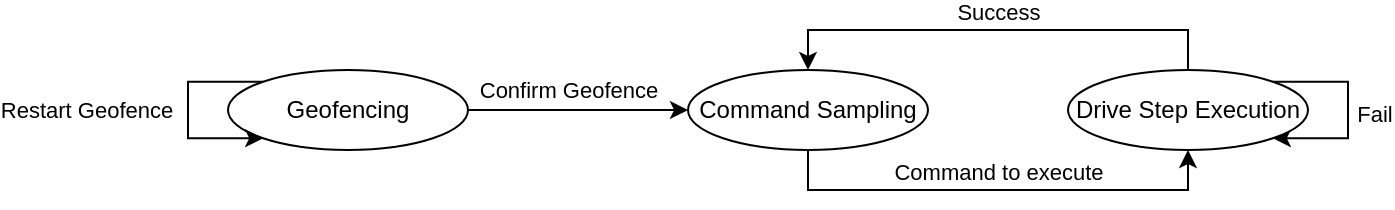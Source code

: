 <mxfile version="26.0.16">
  <diagram name="Page-1" id="0ihyMSV7bSP2zGypiDnQ">
    <mxGraphModel dx="1990" dy="635" grid="1" gridSize="10" guides="1" tooltips="1" connect="1" arrows="1" fold="1" page="1" pageScale="1" pageWidth="850" pageHeight="1100" math="0" shadow="0">
      <root>
        <mxCell id="0" />
        <mxCell id="1" parent="0" />
        <mxCell id="iq1faBZ0BVjFbw1H_K8d-19" style="edgeStyle=orthogonalEdgeStyle;rounded=0;orthogonalLoop=1;jettySize=auto;html=1;exitX=1;exitY=0.5;exitDx=0;exitDy=0;entryX=0;entryY=0.5;entryDx=0;entryDy=0;" edge="1" parent="1" source="iq1faBZ0BVjFbw1H_K8d-2" target="iq1faBZ0BVjFbw1H_K8d-3">
          <mxGeometry relative="1" as="geometry" />
        </mxCell>
        <mxCell id="iq1faBZ0BVjFbw1H_K8d-24" value="Confirm Geofence" style="edgeLabel;html=1;align=center;verticalAlign=middle;resizable=0;points=[];" vertex="1" connectable="0" parent="iq1faBZ0BVjFbw1H_K8d-19">
          <mxGeometry x="-0.151" y="1" relative="1" as="geometry">
            <mxPoint x="3" y="-9" as="offset" />
          </mxGeometry>
        </mxCell>
        <mxCell id="iq1faBZ0BVjFbw1H_K8d-2" value="Geofencing" style="ellipse;whiteSpace=wrap;html=1;" vertex="1" parent="1">
          <mxGeometry x="50" y="360" width="120" height="40" as="geometry" />
        </mxCell>
        <mxCell id="iq1faBZ0BVjFbw1H_K8d-21" style="edgeStyle=orthogonalEdgeStyle;rounded=0;orthogonalLoop=1;jettySize=auto;html=1;exitX=0.5;exitY=1;exitDx=0;exitDy=0;entryX=0.5;entryY=1;entryDx=0;entryDy=0;" edge="1" parent="1" source="iq1faBZ0BVjFbw1H_K8d-3" target="iq1faBZ0BVjFbw1H_K8d-4">
          <mxGeometry relative="1" as="geometry" />
        </mxCell>
        <mxCell id="iq1faBZ0BVjFbw1H_K8d-3" value="Command Sampling" style="ellipse;whiteSpace=wrap;html=1;" vertex="1" parent="1">
          <mxGeometry x="280" y="360" width="120" height="40" as="geometry" />
        </mxCell>
        <mxCell id="iq1faBZ0BVjFbw1H_K8d-22" style="edgeStyle=orthogonalEdgeStyle;rounded=0;orthogonalLoop=1;jettySize=auto;html=1;exitX=0.5;exitY=0;exitDx=0;exitDy=0;entryX=0.5;entryY=0;entryDx=0;entryDy=0;" edge="1" parent="1" source="iq1faBZ0BVjFbw1H_K8d-4" target="iq1faBZ0BVjFbw1H_K8d-3">
          <mxGeometry relative="1" as="geometry" />
        </mxCell>
        <mxCell id="iq1faBZ0BVjFbw1H_K8d-23" style="edgeStyle=orthogonalEdgeStyle;rounded=0;orthogonalLoop=1;jettySize=auto;html=1;exitX=1;exitY=0;exitDx=0;exitDy=0;entryX=1;entryY=1;entryDx=0;entryDy=0;" edge="1" parent="1" source="iq1faBZ0BVjFbw1H_K8d-4" target="iq1faBZ0BVjFbw1H_K8d-4">
          <mxGeometry relative="1" as="geometry">
            <mxPoint x="650" y="400" as="targetPoint" />
            <Array as="points">
              <mxPoint x="610" y="366" />
              <mxPoint x="610" y="394" />
            </Array>
          </mxGeometry>
        </mxCell>
        <mxCell id="iq1faBZ0BVjFbw1H_K8d-4" value="Drive Step Execution" style="ellipse;whiteSpace=wrap;html=1;" vertex="1" parent="1">
          <mxGeometry x="470" y="360" width="120" height="40" as="geometry" />
        </mxCell>
        <mxCell id="iq1faBZ0BVjFbw1H_K8d-25" value="Command to execute" style="edgeLabel;html=1;align=center;verticalAlign=middle;resizable=0;points=[];" vertex="1" connectable="0" parent="1">
          <mxGeometry x="439.997" y="410" as="geometry">
            <mxPoint x="-5" y="1" as="offset" />
          </mxGeometry>
        </mxCell>
        <mxCell id="iq1faBZ0BVjFbw1H_K8d-26" value="Success" style="edgeLabel;html=1;align=center;verticalAlign=middle;resizable=0;points=[];" vertex="1" connectable="0" parent="1">
          <mxGeometry x="439.997" y="330" as="geometry">
            <mxPoint x="-5" y="1" as="offset" />
          </mxGeometry>
        </mxCell>
        <mxCell id="iq1faBZ0BVjFbw1H_K8d-27" value="Fail" style="edgeLabel;html=1;align=center;verticalAlign=middle;resizable=0;points=[];" vertex="1" connectable="0" parent="1">
          <mxGeometry x="627.997" y="384" as="geometry">
            <mxPoint x="-5" y="-2" as="offset" />
          </mxGeometry>
        </mxCell>
        <mxCell id="iq1faBZ0BVjFbw1H_K8d-28" style="edgeStyle=orthogonalEdgeStyle;rounded=0;orthogonalLoop=1;jettySize=auto;html=1;exitX=0;exitY=0;exitDx=0;exitDy=0;entryX=0;entryY=1;entryDx=0;entryDy=0;" edge="1" parent="1" source="iq1faBZ0BVjFbw1H_K8d-2" target="iq1faBZ0BVjFbw1H_K8d-2">
          <mxGeometry relative="1" as="geometry">
            <Array as="points">
              <mxPoint x="30" y="366" />
              <mxPoint x="30" y="394" />
            </Array>
          </mxGeometry>
        </mxCell>
        <mxCell id="iq1faBZ0BVjFbw1H_K8d-29" value="Restart Geofence" style="edgeLabel;html=1;align=center;verticalAlign=middle;resizable=0;points=[];" vertex="1" connectable="0" parent="1">
          <mxGeometry x="-20.003" y="380" as="geometry">
            <mxPoint x="-1" as="offset" />
          </mxGeometry>
        </mxCell>
      </root>
    </mxGraphModel>
  </diagram>
</mxfile>
